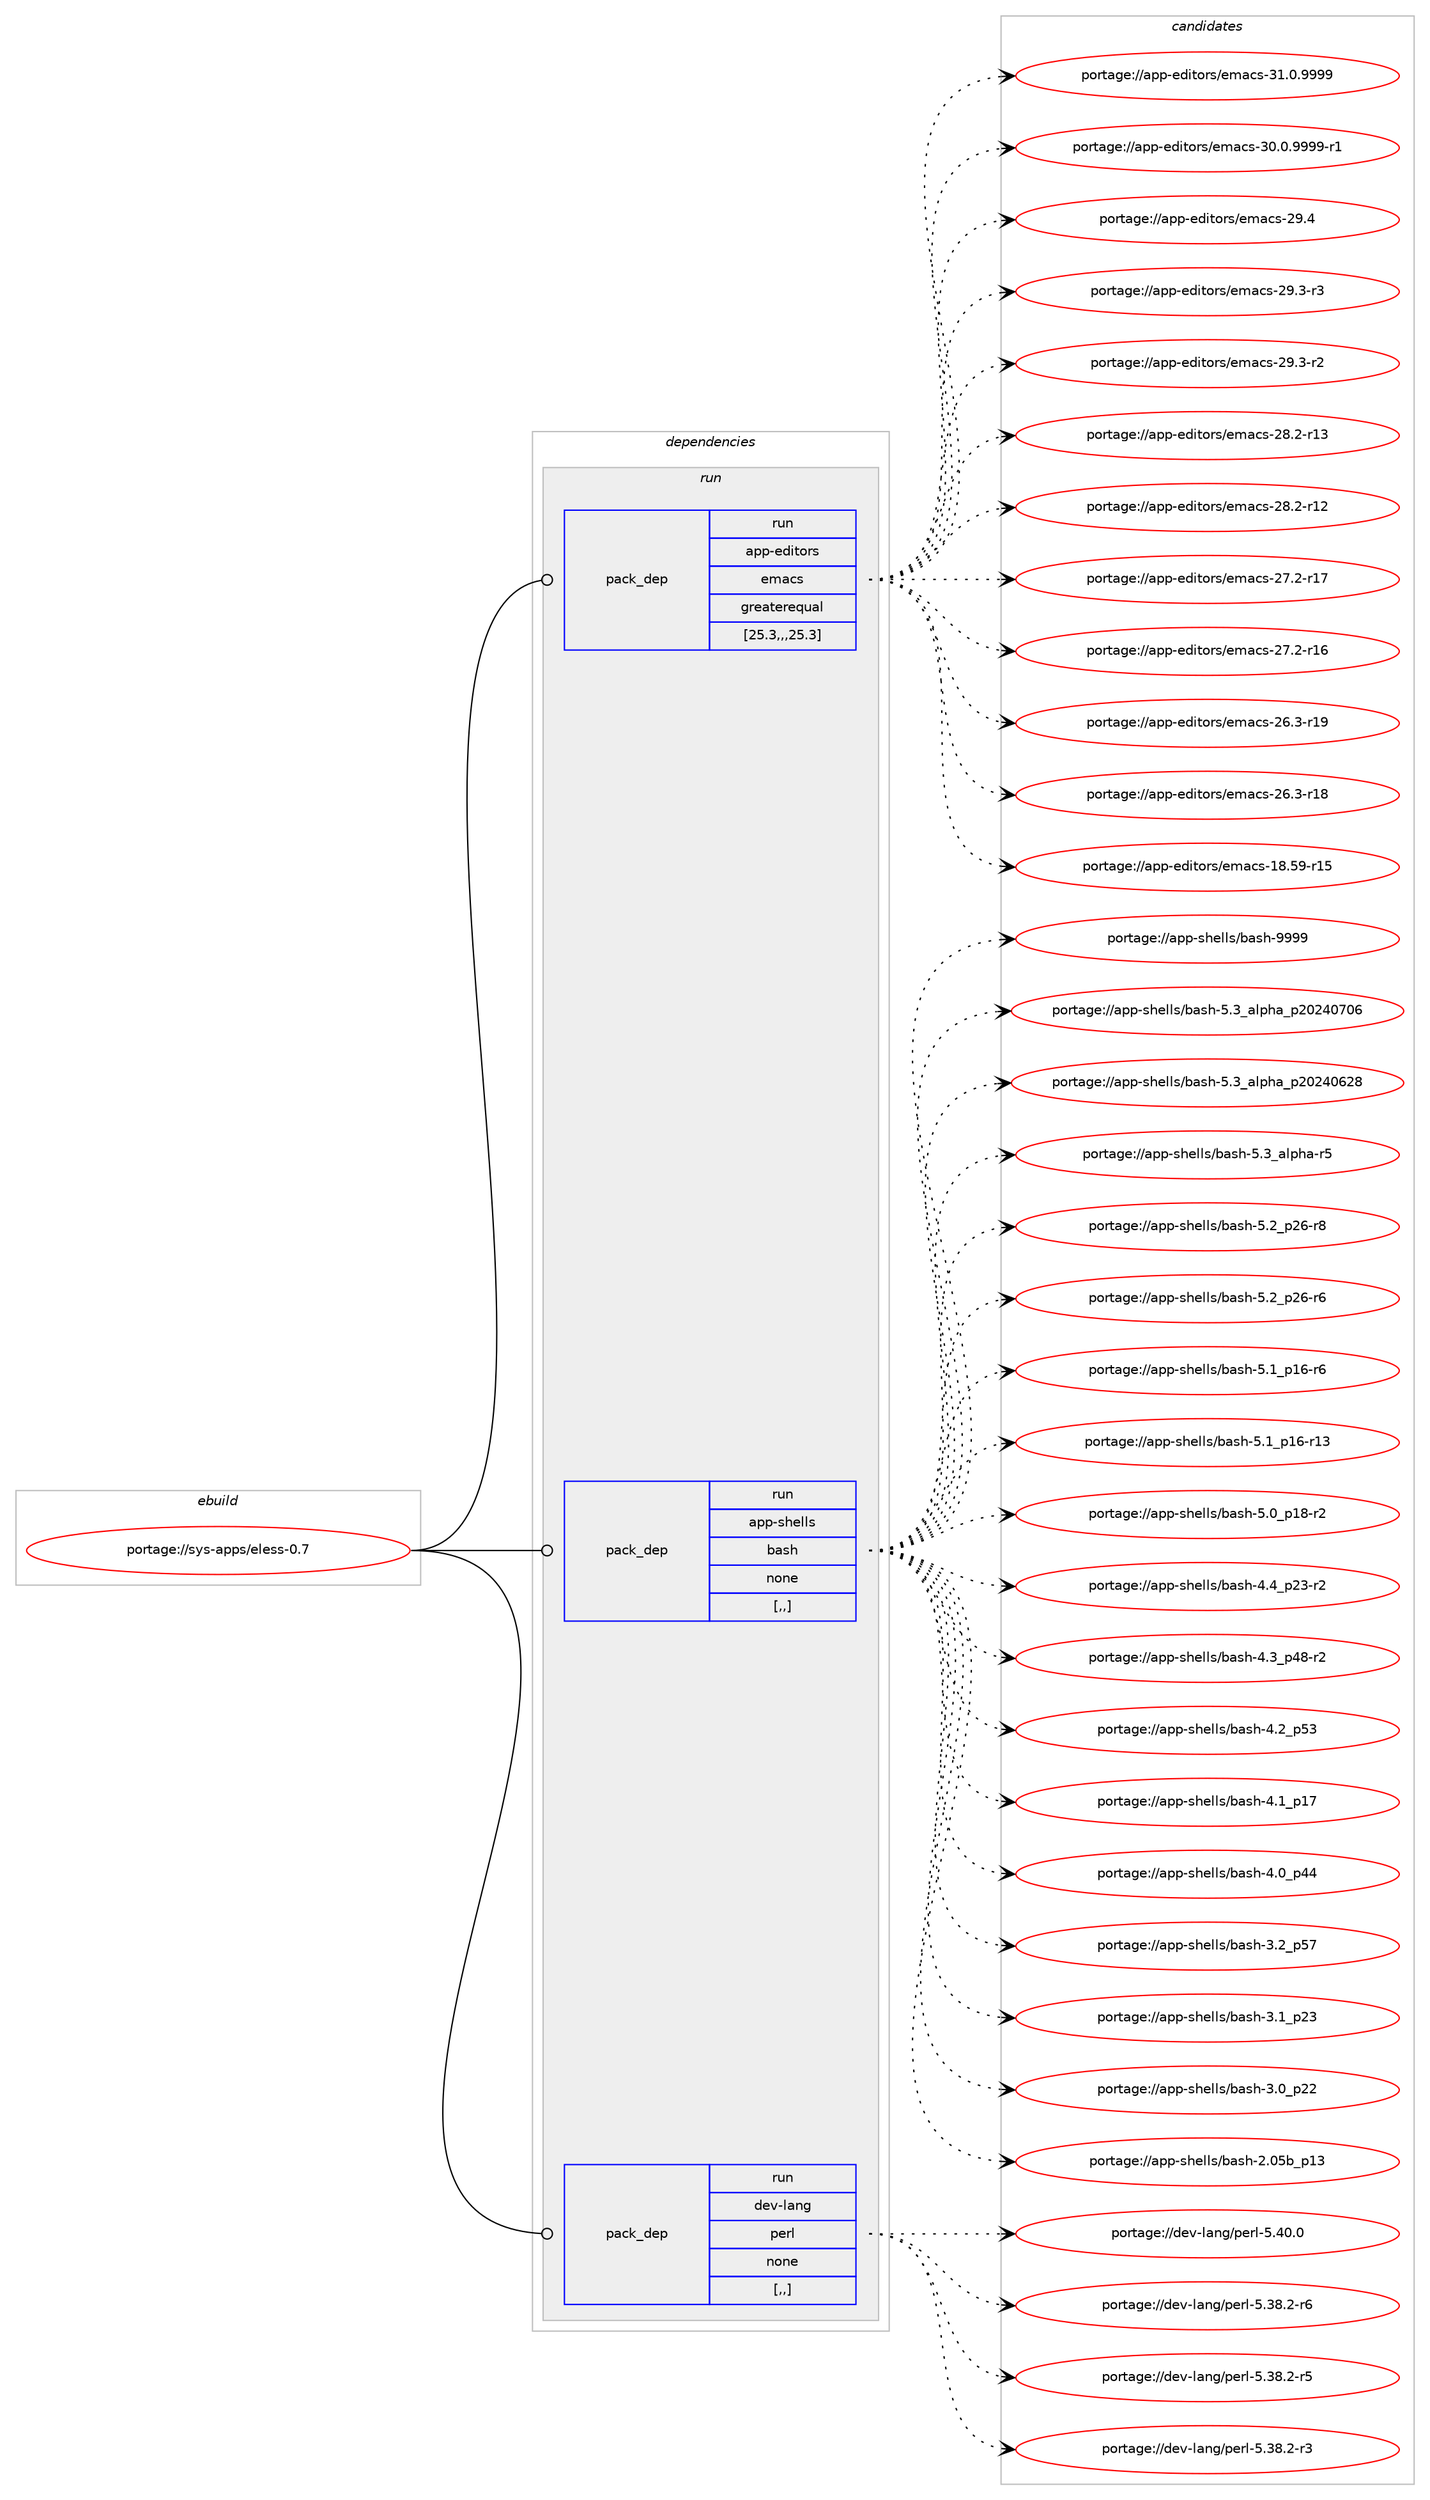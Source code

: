 digraph prolog {

# *************
# Graph options
# *************

newrank=true;
concentrate=true;
compound=true;
graph [rankdir=LR,fontname=Helvetica,fontsize=10,ranksep=1.5];#, ranksep=2.5, nodesep=0.2];
edge  [arrowhead=vee];
node  [fontname=Helvetica,fontsize=10];

# **********
# The ebuild
# **********

subgraph cluster_leftcol {
color=gray;
rank=same;
label=<<i>ebuild</i>>;
id [label="portage://sys-apps/eless-0.7", color=red, width=4, href="../sys-apps/eless-0.7.svg"];
}

# ****************
# The dependencies
# ****************

subgraph cluster_midcol {
color=gray;
label=<<i>dependencies</i>>;
subgraph cluster_compile {
fillcolor="#eeeeee";
style=filled;
label=<<i>compile</i>>;
}
subgraph cluster_compileandrun {
fillcolor="#eeeeee";
style=filled;
label=<<i>compile and run</i>>;
}
subgraph cluster_run {
fillcolor="#eeeeee";
style=filled;
label=<<i>run</i>>;
subgraph pack303564 {
dependency416562 [label=<<TABLE BORDER="0" CELLBORDER="1" CELLSPACING="0" CELLPADDING="4" WIDTH="220"><TR><TD ROWSPAN="6" CELLPADDING="30">pack_dep</TD></TR><TR><TD WIDTH="110">run</TD></TR><TR><TD>app-editors</TD></TR><TR><TD>emacs</TD></TR><TR><TD>greaterequal</TD></TR><TR><TD>[25.3,,,25.3]</TD></TR></TABLE>>, shape=none, color=blue];
}
id:e -> dependency416562:w [weight=20,style="solid",arrowhead="odot"];
subgraph pack303565 {
dependency416563 [label=<<TABLE BORDER="0" CELLBORDER="1" CELLSPACING="0" CELLPADDING="4" WIDTH="220"><TR><TD ROWSPAN="6" CELLPADDING="30">pack_dep</TD></TR><TR><TD WIDTH="110">run</TD></TR><TR><TD>app-shells</TD></TR><TR><TD>bash</TD></TR><TR><TD>none</TD></TR><TR><TD>[,,]</TD></TR></TABLE>>, shape=none, color=blue];
}
id:e -> dependency416563:w [weight=20,style="solid",arrowhead="odot"];
subgraph pack303566 {
dependency416564 [label=<<TABLE BORDER="0" CELLBORDER="1" CELLSPACING="0" CELLPADDING="4" WIDTH="220"><TR><TD ROWSPAN="6" CELLPADDING="30">pack_dep</TD></TR><TR><TD WIDTH="110">run</TD></TR><TR><TD>dev-lang</TD></TR><TR><TD>perl</TD></TR><TR><TD>none</TD></TR><TR><TD>[,,]</TD></TR></TABLE>>, shape=none, color=blue];
}
id:e -> dependency416564:w [weight=20,style="solid",arrowhead="odot"];
}
}

# **************
# The candidates
# **************

subgraph cluster_choices {
rank=same;
color=gray;
label=<<i>candidates</i>>;

subgraph choice303564 {
color=black;
nodesep=1;
choice971121124510110010511611111411547101109979911545514946484657575757 [label="portage://app-editors/emacs-31.0.9999", color=red, width=4,href="../app-editors/emacs-31.0.9999.svg"];
choice9711211245101100105116111114115471011099799115455148464846575757574511449 [label="portage://app-editors/emacs-30.0.9999-r1", color=red, width=4,href="../app-editors/emacs-30.0.9999-r1.svg"];
choice97112112451011001051161111141154710110997991154550574652 [label="portage://app-editors/emacs-29.4", color=red, width=4,href="../app-editors/emacs-29.4.svg"];
choice971121124510110010511611111411547101109979911545505746514511451 [label="portage://app-editors/emacs-29.3-r3", color=red, width=4,href="../app-editors/emacs-29.3-r3.svg"];
choice971121124510110010511611111411547101109979911545505746514511450 [label="portage://app-editors/emacs-29.3-r2", color=red, width=4,href="../app-editors/emacs-29.3-r2.svg"];
choice97112112451011001051161111141154710110997991154550564650451144951 [label="portage://app-editors/emacs-28.2-r13", color=red, width=4,href="../app-editors/emacs-28.2-r13.svg"];
choice97112112451011001051161111141154710110997991154550564650451144950 [label="portage://app-editors/emacs-28.2-r12", color=red, width=4,href="../app-editors/emacs-28.2-r12.svg"];
choice97112112451011001051161111141154710110997991154550554650451144955 [label="portage://app-editors/emacs-27.2-r17", color=red, width=4,href="../app-editors/emacs-27.2-r17.svg"];
choice97112112451011001051161111141154710110997991154550554650451144954 [label="portage://app-editors/emacs-27.2-r16", color=red, width=4,href="../app-editors/emacs-27.2-r16.svg"];
choice97112112451011001051161111141154710110997991154550544651451144957 [label="portage://app-editors/emacs-26.3-r19", color=red, width=4,href="../app-editors/emacs-26.3-r19.svg"];
choice97112112451011001051161111141154710110997991154550544651451144956 [label="portage://app-editors/emacs-26.3-r18", color=red, width=4,href="../app-editors/emacs-26.3-r18.svg"];
choice9711211245101100105116111114115471011099799115454956465357451144953 [label="portage://app-editors/emacs-18.59-r15", color=red, width=4,href="../app-editors/emacs-18.59-r15.svg"];
dependency416562:e -> choice971121124510110010511611111411547101109979911545514946484657575757:w [style=dotted,weight="100"];
dependency416562:e -> choice9711211245101100105116111114115471011099799115455148464846575757574511449:w [style=dotted,weight="100"];
dependency416562:e -> choice97112112451011001051161111141154710110997991154550574652:w [style=dotted,weight="100"];
dependency416562:e -> choice971121124510110010511611111411547101109979911545505746514511451:w [style=dotted,weight="100"];
dependency416562:e -> choice971121124510110010511611111411547101109979911545505746514511450:w [style=dotted,weight="100"];
dependency416562:e -> choice97112112451011001051161111141154710110997991154550564650451144951:w [style=dotted,weight="100"];
dependency416562:e -> choice97112112451011001051161111141154710110997991154550564650451144950:w [style=dotted,weight="100"];
dependency416562:e -> choice97112112451011001051161111141154710110997991154550554650451144955:w [style=dotted,weight="100"];
dependency416562:e -> choice97112112451011001051161111141154710110997991154550554650451144954:w [style=dotted,weight="100"];
dependency416562:e -> choice97112112451011001051161111141154710110997991154550544651451144957:w [style=dotted,weight="100"];
dependency416562:e -> choice97112112451011001051161111141154710110997991154550544651451144956:w [style=dotted,weight="100"];
dependency416562:e -> choice9711211245101100105116111114115471011099799115454956465357451144953:w [style=dotted,weight="100"];
}
subgraph choice303565 {
color=black;
nodesep=1;
choice97112112451151041011081081154798971151044557575757 [label="portage://app-shells/bash-9999", color=red, width=4,href="../app-shells/bash-9999.svg"];
choice971121124511510410110810811547989711510445534651959710811210497951125048505248554854 [label="portage://app-shells/bash-5.3_alpha_p20240706", color=red, width=4,href="../app-shells/bash-5.3_alpha_p20240706.svg"];
choice971121124511510410110810811547989711510445534651959710811210497951125048505248545056 [label="portage://app-shells/bash-5.3_alpha_p20240628", color=red, width=4,href="../app-shells/bash-5.3_alpha_p20240628.svg"];
choice9711211245115104101108108115479897115104455346519597108112104974511453 [label="portage://app-shells/bash-5.3_alpha-r5", color=red, width=4,href="../app-shells/bash-5.3_alpha-r5.svg"];
choice9711211245115104101108108115479897115104455346509511250544511456 [label="portage://app-shells/bash-5.2_p26-r8", color=red, width=4,href="../app-shells/bash-5.2_p26-r8.svg"];
choice9711211245115104101108108115479897115104455346509511250544511454 [label="portage://app-shells/bash-5.2_p26-r6", color=red, width=4,href="../app-shells/bash-5.2_p26-r6.svg"];
choice9711211245115104101108108115479897115104455346499511249544511454 [label="portage://app-shells/bash-5.1_p16-r6", color=red, width=4,href="../app-shells/bash-5.1_p16-r6.svg"];
choice971121124511510410110810811547989711510445534649951124954451144951 [label="portage://app-shells/bash-5.1_p16-r13", color=red, width=4,href="../app-shells/bash-5.1_p16-r13.svg"];
choice9711211245115104101108108115479897115104455346489511249564511450 [label="portage://app-shells/bash-5.0_p18-r2", color=red, width=4,href="../app-shells/bash-5.0_p18-r2.svg"];
choice9711211245115104101108108115479897115104455246529511250514511450 [label="portage://app-shells/bash-4.4_p23-r2", color=red, width=4,href="../app-shells/bash-4.4_p23-r2.svg"];
choice9711211245115104101108108115479897115104455246519511252564511450 [label="portage://app-shells/bash-4.3_p48-r2", color=red, width=4,href="../app-shells/bash-4.3_p48-r2.svg"];
choice971121124511510410110810811547989711510445524650951125351 [label="portage://app-shells/bash-4.2_p53", color=red, width=4,href="../app-shells/bash-4.2_p53.svg"];
choice971121124511510410110810811547989711510445524649951124955 [label="portage://app-shells/bash-4.1_p17", color=red, width=4,href="../app-shells/bash-4.1_p17.svg"];
choice971121124511510410110810811547989711510445524648951125252 [label="portage://app-shells/bash-4.0_p44", color=red, width=4,href="../app-shells/bash-4.0_p44.svg"];
choice971121124511510410110810811547989711510445514650951125355 [label="portage://app-shells/bash-3.2_p57", color=red, width=4,href="../app-shells/bash-3.2_p57.svg"];
choice971121124511510410110810811547989711510445514649951125051 [label="portage://app-shells/bash-3.1_p23", color=red, width=4,href="../app-shells/bash-3.1_p23.svg"];
choice971121124511510410110810811547989711510445514648951125050 [label="portage://app-shells/bash-3.0_p22", color=red, width=4,href="../app-shells/bash-3.0_p22.svg"];
choice9711211245115104101108108115479897115104455046485398951124951 [label="portage://app-shells/bash-2.05b_p13", color=red, width=4,href="../app-shells/bash-2.05b_p13.svg"];
dependency416563:e -> choice97112112451151041011081081154798971151044557575757:w [style=dotted,weight="100"];
dependency416563:e -> choice971121124511510410110810811547989711510445534651959710811210497951125048505248554854:w [style=dotted,weight="100"];
dependency416563:e -> choice971121124511510410110810811547989711510445534651959710811210497951125048505248545056:w [style=dotted,weight="100"];
dependency416563:e -> choice9711211245115104101108108115479897115104455346519597108112104974511453:w [style=dotted,weight="100"];
dependency416563:e -> choice9711211245115104101108108115479897115104455346509511250544511456:w [style=dotted,weight="100"];
dependency416563:e -> choice9711211245115104101108108115479897115104455346509511250544511454:w [style=dotted,weight="100"];
dependency416563:e -> choice9711211245115104101108108115479897115104455346499511249544511454:w [style=dotted,weight="100"];
dependency416563:e -> choice971121124511510410110810811547989711510445534649951124954451144951:w [style=dotted,weight="100"];
dependency416563:e -> choice9711211245115104101108108115479897115104455346489511249564511450:w [style=dotted,weight="100"];
dependency416563:e -> choice9711211245115104101108108115479897115104455246529511250514511450:w [style=dotted,weight="100"];
dependency416563:e -> choice9711211245115104101108108115479897115104455246519511252564511450:w [style=dotted,weight="100"];
dependency416563:e -> choice971121124511510410110810811547989711510445524650951125351:w [style=dotted,weight="100"];
dependency416563:e -> choice971121124511510410110810811547989711510445524649951124955:w [style=dotted,weight="100"];
dependency416563:e -> choice971121124511510410110810811547989711510445524648951125252:w [style=dotted,weight="100"];
dependency416563:e -> choice971121124511510410110810811547989711510445514650951125355:w [style=dotted,weight="100"];
dependency416563:e -> choice971121124511510410110810811547989711510445514649951125051:w [style=dotted,weight="100"];
dependency416563:e -> choice971121124511510410110810811547989711510445514648951125050:w [style=dotted,weight="100"];
dependency416563:e -> choice9711211245115104101108108115479897115104455046485398951124951:w [style=dotted,weight="100"];
}
subgraph choice303566 {
color=black;
nodesep=1;
choice10010111845108971101034711210111410845534652484648 [label="portage://dev-lang/perl-5.40.0", color=red, width=4,href="../dev-lang/perl-5.40.0.svg"];
choice100101118451089711010347112101114108455346515646504511454 [label="portage://dev-lang/perl-5.38.2-r6", color=red, width=4,href="../dev-lang/perl-5.38.2-r6.svg"];
choice100101118451089711010347112101114108455346515646504511453 [label="portage://dev-lang/perl-5.38.2-r5", color=red, width=4,href="../dev-lang/perl-5.38.2-r5.svg"];
choice100101118451089711010347112101114108455346515646504511451 [label="portage://dev-lang/perl-5.38.2-r3", color=red, width=4,href="../dev-lang/perl-5.38.2-r3.svg"];
dependency416564:e -> choice10010111845108971101034711210111410845534652484648:w [style=dotted,weight="100"];
dependency416564:e -> choice100101118451089711010347112101114108455346515646504511454:w [style=dotted,weight="100"];
dependency416564:e -> choice100101118451089711010347112101114108455346515646504511453:w [style=dotted,weight="100"];
dependency416564:e -> choice100101118451089711010347112101114108455346515646504511451:w [style=dotted,weight="100"];
}
}

}
